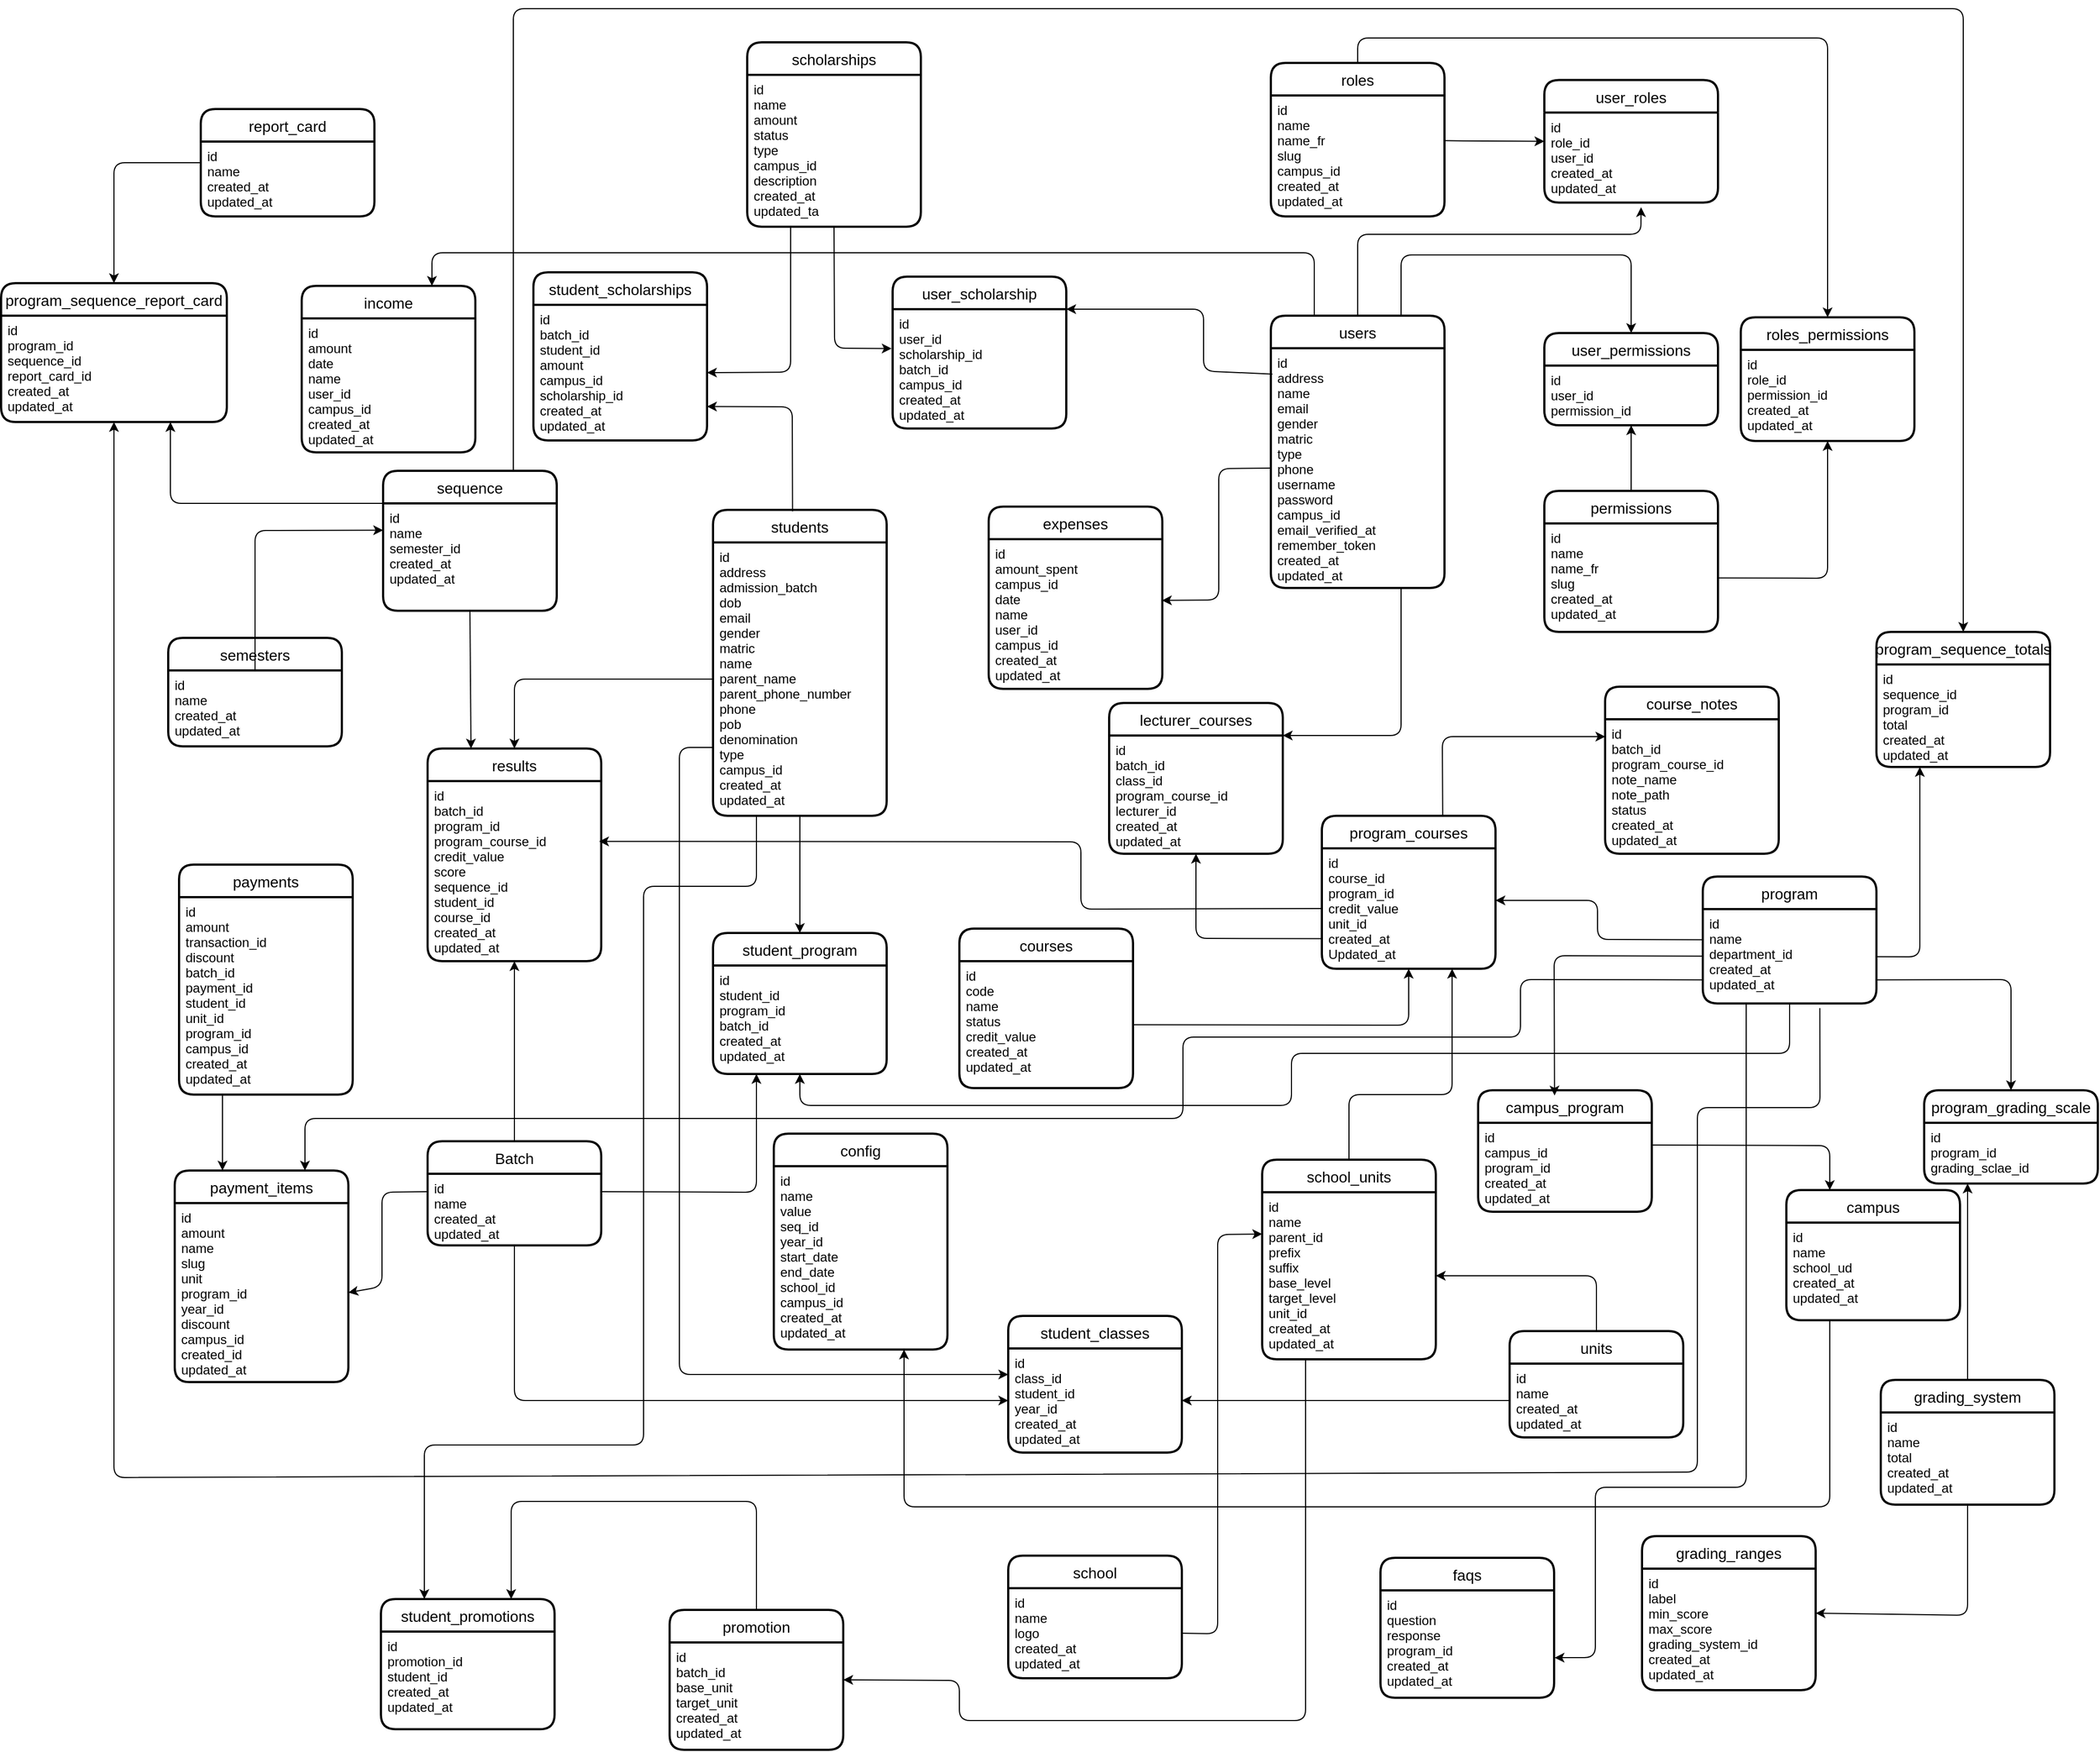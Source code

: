 <mxfile>
    <diagram id="ZmmitQ3ADsIECmkybK1L" name="Page-1">
        <mxGraphModel dx="1420" dy="1635" grid="0" gridSize="10" guides="1" tooltips="1" connect="1" arrows="1" fold="1" page="1" pageScale="1" pageWidth="1100" pageHeight="850" background="#ffffff" math="0" shadow="0">
            <root>
                <mxCell id="0"/>
                <mxCell id="1" parent="0"/>
                <mxCell id="120" style="edgeStyle=none;html=1;" parent="1" source="7" target="48" edge="1">
                    <mxGeometry relative="1" as="geometry"/>
                </mxCell>
                <mxCell id="123" style="edgeStyle=none;html=1;entryX=1;entryY=0.5;entryDx=0;entryDy=0;exitX=0;exitY=0.25;exitDx=0;exitDy=0;" parent="1" source="8" target="35" edge="1">
                    <mxGeometry relative="1" as="geometry">
                        <mxPoint x="652" y="294" as="sourcePoint"/>
                        <Array as="points">
                            <mxPoint x="587" y="294"/>
                            <mxPoint x="587" y="381"/>
                        </Array>
                    </mxGeometry>
                </mxCell>
                <mxCell id="7" value="Batch" style="swimlane;childLayout=stackLayout;horizontal=1;startSize=30;horizontalStack=0;rounded=1;fontSize=14;fontStyle=0;strokeWidth=2;resizeParent=0;resizeLast=1;shadow=0;dashed=0;align=center;" parent="1" vertex="1">
                    <mxGeometry x="629" y="247" width="160" height="96" as="geometry"/>
                </mxCell>
                <mxCell id="8" value="id&#10;name&#10;created_at&#10;updated_at" style="align=left;strokeColor=none;fillColor=none;spacingLeft=4;fontSize=12;verticalAlign=top;resizable=0;rotatable=0;part=1;" parent="7" vertex="1">
                    <mxGeometry y="30" width="160" height="66" as="geometry"/>
                </mxCell>
                <mxCell id="9" value="program_courses" style="swimlane;childLayout=stackLayout;horizontal=1;startSize=30;horizontalStack=0;rounded=1;fontSize=14;fontStyle=0;strokeWidth=2;resizeParent=0;resizeLast=1;shadow=0;dashed=0;align=center;" parent="1" vertex="1">
                    <mxGeometry x="1453" y="-53" width="160" height="141" as="geometry"/>
                </mxCell>
                <mxCell id="10" value="id&#10;course_id&#10;program_id&#10;credit_value&#10;unit_id&#10;created_at&#10;Updated_at&#10;" style="align=left;strokeColor=none;fillColor=none;spacingLeft=4;fontSize=12;verticalAlign=top;resizable=0;rotatable=0;part=1;" parent="9" vertex="1">
                    <mxGeometry y="30" width="160" height="111" as="geometry"/>
                </mxCell>
                <mxCell id="11" value="school" style="swimlane;childLayout=stackLayout;horizontal=1;startSize=30;horizontalStack=0;rounded=1;fontSize=14;fontStyle=0;strokeWidth=2;resizeParent=0;resizeLast=1;shadow=0;dashed=0;align=center;" parent="1" vertex="1">
                    <mxGeometry x="1164" y="629" width="160" height="113" as="geometry"/>
                </mxCell>
                <mxCell id="12" value="id&#10;name&#10;logo&#10;created_at&#10;updated_at" style="align=left;strokeColor=none;fillColor=none;spacingLeft=4;fontSize=12;verticalAlign=top;resizable=0;rotatable=0;part=1;" parent="11" vertex="1">
                    <mxGeometry y="30" width="160" height="83" as="geometry"/>
                </mxCell>
                <mxCell id="129" style="edgeStyle=none;html=1;entryX=0.75;entryY=1;entryDx=0;entryDy=0;exitX=0.25;exitY=1;exitDx=0;exitDy=0;" parent="1" source="14" target="22" edge="1">
                    <mxGeometry relative="1" as="geometry">
                        <Array as="points">
                            <mxPoint x="1921" y="584"/>
                            <mxPoint x="1068" y="584"/>
                        </Array>
                    </mxGeometry>
                </mxCell>
                <mxCell id="13" value="campus" style="swimlane;childLayout=stackLayout;horizontal=1;startSize=30;horizontalStack=0;rounded=1;fontSize=14;fontStyle=0;strokeWidth=2;resizeParent=0;resizeLast=1;shadow=0;dashed=0;align=center;" parent="1" vertex="1">
                    <mxGeometry x="1881" y="292" width="160" height="120" as="geometry"/>
                </mxCell>
                <mxCell id="14" value="id&#10;name&#10;school_ud&#10;created_at&#10;updated_at" style="align=left;strokeColor=none;fillColor=none;spacingLeft=4;fontSize=12;verticalAlign=top;resizable=0;rotatable=0;part=1;" parent="13" vertex="1">
                    <mxGeometry y="30" width="160" height="90" as="geometry"/>
                </mxCell>
                <mxCell id="15" value="campus_program" style="swimlane;childLayout=stackLayout;horizontal=1;startSize=30;horizontalStack=0;rounded=1;fontSize=14;fontStyle=0;strokeWidth=2;resizeParent=0;resizeLast=1;shadow=0;dashed=0;align=center;" parent="1" vertex="1">
                    <mxGeometry x="1597" y="200" width="160" height="112" as="geometry"/>
                </mxCell>
                <mxCell id="16" value="id&#10;campus_id&#10;program_id&#10;created_at&#10;updated_at" style="align=left;strokeColor=none;fillColor=none;spacingLeft=4;fontSize=12;verticalAlign=top;resizable=0;rotatable=0;part=1;" parent="15" vertex="1">
                    <mxGeometry y="30" width="160" height="82" as="geometry"/>
                </mxCell>
                <mxCell id="127" style="edgeStyle=none;html=1;" parent="1" source="17" edge="1">
                    <mxGeometry relative="1" as="geometry">
                        <Array as="points">
                            <mxPoint x="1707" y="61"/>
                            <mxPoint x="1707" y="25"/>
                        </Array>
                        <mxPoint x="1613" y="25" as="targetPoint"/>
                    </mxGeometry>
                </mxCell>
                <mxCell id="17" value="program" style="swimlane;childLayout=stackLayout;horizontal=1;startSize=30;horizontalStack=0;rounded=1;fontSize=14;fontStyle=0;strokeWidth=2;resizeParent=0;resizeLast=1;shadow=0;dashed=0;align=center;" parent="1" vertex="1">
                    <mxGeometry x="1804" y="3" width="160" height="117" as="geometry"/>
                </mxCell>
                <mxCell id="18" value="id&#10;name&#10;department_id&#10;created_at&#10;updated_at" style="align=left;strokeColor=none;fillColor=none;spacingLeft=4;fontSize=12;verticalAlign=top;resizable=0;rotatable=0;part=1;" parent="17" vertex="1">
                    <mxGeometry y="30" width="160" height="87" as="geometry"/>
                </mxCell>
                <mxCell id="100" style="edgeStyle=none;html=1;entryX=0.5;entryY=1;entryDx=0;entryDy=0;exitX=0;exitY=0.75;exitDx=0;exitDy=0;" parent="1" source="10" target="73" edge="1">
                    <mxGeometry relative="1" as="geometry">
                        <Array as="points">
                            <mxPoint x="1337" y="60"/>
                        </Array>
                    </mxGeometry>
                </mxCell>
                <mxCell id="101" style="edgeStyle=none;html=1;exitX=0.696;exitY=-0.007;exitDx=0;exitDy=0;entryX=0.001;entryY=0.129;entryDx=0;entryDy=0;entryPerimeter=0;exitPerimeter=0;" parent="1" source="9" target="71" edge="1">
                    <mxGeometry relative="1" as="geometry">
                        <Array as="points">
                            <mxPoint x="1564" y="-126"/>
                        </Array>
                    </mxGeometry>
                </mxCell>
                <mxCell id="119" style="edgeStyle=none;html=1;exitX=0;exitY=0.5;exitDx=0;exitDy=0;entryX=0.988;entryY=0.335;entryDx=0;entryDy=0;entryPerimeter=0;" parent="1" source="10" target="48" edge="1">
                    <mxGeometry relative="1" as="geometry">
                        <mxPoint x="751" y="-29" as="targetPoint"/>
                        <Array as="points">
                            <mxPoint x="1231" y="33"/>
                            <mxPoint x="1231" y="-29"/>
                        </Array>
                    </mxGeometry>
                </mxCell>
                <mxCell id="19" value="courses" style="swimlane;childLayout=stackLayout;horizontal=1;startSize=30;horizontalStack=0;rounded=1;fontSize=14;fontStyle=0;strokeWidth=2;resizeParent=0;resizeLast=1;shadow=0;dashed=0;align=center;" parent="1" vertex="1">
                    <mxGeometry x="1119" y="51" width="160" height="147" as="geometry"/>
                </mxCell>
                <mxCell id="20" value="id&#10;code&#10;name&#10;status&#10;credit_value&#10;created_at&#10;updated_at" style="align=left;strokeColor=none;fillColor=none;spacingLeft=4;fontSize=12;verticalAlign=top;resizable=0;rotatable=0;part=1;" parent="19" vertex="1">
                    <mxGeometry y="30" width="160" height="117" as="geometry"/>
                </mxCell>
                <mxCell id="21" value="config" style="swimlane;childLayout=stackLayout;horizontal=1;startSize=30;horizontalStack=0;rounded=1;fontSize=14;fontStyle=0;strokeWidth=2;resizeParent=0;resizeLast=1;shadow=0;dashed=0;align=center;" parent="1" vertex="1">
                    <mxGeometry x="948" y="240" width="160" height="199" as="geometry"/>
                </mxCell>
                <mxCell id="22" value="id&#10;name&#10;value&#10;seq_id&#10;year_id&#10;start_date&#10;end_date&#10;school_id&#10;campus_id&#10;created_at&#10;updated_at" style="align=left;strokeColor=none;fillColor=none;spacingLeft=4;fontSize=12;verticalAlign=top;resizable=0;rotatable=0;part=1;" parent="21" vertex="1">
                    <mxGeometry y="30" width="160" height="169" as="geometry"/>
                </mxCell>
                <mxCell id="23" value="student_program" style="swimlane;childLayout=stackLayout;horizontal=1;startSize=30;horizontalStack=0;rounded=1;fontSize=14;fontStyle=0;strokeWidth=2;resizeParent=0;resizeLast=1;shadow=0;dashed=0;align=center;" parent="1" vertex="1">
                    <mxGeometry x="892" y="55" width="160" height="130" as="geometry"/>
                </mxCell>
                <mxCell id="24" value="id&#10;student_id&#10;program_id&#10;batch_id&#10;created_at&#10;updated_at" style="align=left;strokeColor=none;fillColor=none;spacingLeft=4;fontSize=12;verticalAlign=top;resizable=0;rotatable=0;part=1;" parent="23" vertex="1">
                    <mxGeometry y="30" width="160" height="100" as="geometry"/>
                </mxCell>
                <mxCell id="25" value="expenses" style="swimlane;childLayout=stackLayout;horizontal=1;startSize=30;horizontalStack=0;rounded=1;fontSize=14;fontStyle=0;strokeWidth=2;resizeParent=0;resizeLast=1;shadow=0;dashed=0;align=center;" parent="1" vertex="1">
                    <mxGeometry x="1146" y="-338" width="160" height="168" as="geometry"/>
                </mxCell>
                <mxCell id="26" value="id&#10;amount_spent&#10;campus_id&#10;date&#10;name&#10;user_id&#10;campus_id&#10;created_at&#10;updated_at" style="align=left;strokeColor=none;fillColor=none;spacingLeft=4;fontSize=12;verticalAlign=top;resizable=0;rotatable=0;part=1;" parent="25" vertex="1">
                    <mxGeometry y="30" width="160" height="138" as="geometry"/>
                </mxCell>
                <mxCell id="27" value="income" style="swimlane;childLayout=stackLayout;horizontal=1;startSize=30;horizontalStack=0;rounded=1;fontSize=14;fontStyle=0;strokeWidth=2;resizeParent=0;resizeLast=1;shadow=0;dashed=0;align=center;" parent="1" vertex="1">
                    <mxGeometry x="513" y="-541.5" width="160" height="153.5" as="geometry"/>
                </mxCell>
                <mxCell id="28" value="id&#10;amount&#10;date&#10;name&#10;user_id&#10;campus_id&#10;created_at&#10;updated_at" style="align=left;strokeColor=none;fillColor=none;spacingLeft=4;fontSize=12;verticalAlign=top;resizable=0;rotatable=0;part=1;" parent="27" vertex="1">
                    <mxGeometry y="30" width="160" height="123.5" as="geometry"/>
                </mxCell>
                <mxCell id="30" value="payments" style="swimlane;childLayout=stackLayout;horizontal=1;startSize=30;horizontalStack=0;rounded=1;fontSize=14;fontStyle=0;strokeWidth=2;resizeParent=0;resizeLast=1;shadow=0;dashed=0;align=center;" parent="1" vertex="1">
                    <mxGeometry x="400" y="-8" width="160" height="212" as="geometry"/>
                </mxCell>
                <mxCell id="33" style="edgeStyle=none;html=1;" parent="30" source="31" target="30" edge="1">
                    <mxGeometry relative="1" as="geometry"/>
                </mxCell>
                <mxCell id="31" value="id&#10;amount&#10;transaction_id&#10;discount&#10;batch_id&#10;payment_id&#10;student_id&#10;unit_id&#10;program_id&#10;campus_id&#10;created_at&#10;updated_at" style="align=left;strokeColor=none;fillColor=none;spacingLeft=4;fontSize=12;verticalAlign=top;resizable=0;rotatable=0;part=1;" parent="30" vertex="1">
                    <mxGeometry y="30" width="160" height="182" as="geometry"/>
                </mxCell>
                <mxCell id="34" value="payment_items" style="swimlane;childLayout=stackLayout;horizontal=1;startSize=30;horizontalStack=0;rounded=1;fontSize=14;fontStyle=0;strokeWidth=2;resizeParent=0;resizeLast=1;shadow=0;dashed=0;align=center;" parent="1" vertex="1">
                    <mxGeometry x="396" y="274" width="160" height="195" as="geometry"/>
                </mxCell>
                <mxCell id="35" value="id&#10;amount&#10;name&#10;slug&#10;unit&#10;program_id&#10;year_id&#10;discount&#10;campus_id&#10;created_id&#10;updated_at" style="align=left;strokeColor=none;fillColor=none;spacingLeft=4;fontSize=12;verticalAlign=top;resizable=0;rotatable=0;part=1;" parent="34" vertex="1">
                    <mxGeometry y="30" width="160" height="165" as="geometry"/>
                </mxCell>
                <mxCell id="94" style="edgeStyle=none;html=1;entryX=0.5;entryY=1;entryDx=0;entryDy=0;" parent="1" source="40" target="83" edge="1">
                    <mxGeometry relative="1" as="geometry"/>
                </mxCell>
                <mxCell id="40" value="permissions" style="swimlane;childLayout=stackLayout;horizontal=1;startSize=30;horizontalStack=0;rounded=1;fontSize=14;fontStyle=0;strokeWidth=2;resizeParent=0;resizeLast=1;shadow=0;dashed=0;align=center;" parent="1" vertex="1">
                    <mxGeometry x="1658" y="-352.5" width="160" height="130" as="geometry"/>
                </mxCell>
                <mxCell id="41" value="id&#10;name&#10;name_fr&#10;slug&#10;created_at&#10;updated_at" style="align=left;strokeColor=none;fillColor=none;spacingLeft=4;fontSize=12;verticalAlign=top;resizable=0;rotatable=0;part=1;" parent="40" vertex="1">
                    <mxGeometry y="30" width="160" height="100" as="geometry"/>
                </mxCell>
                <mxCell id="47" value="results" style="swimlane;childLayout=stackLayout;horizontal=1;startSize=30;horizontalStack=0;rounded=1;fontSize=14;fontStyle=0;strokeWidth=2;resizeParent=0;resizeLast=1;shadow=0;dashed=0;align=center;" parent="1" vertex="1">
                    <mxGeometry x="629" y="-115" width="160" height="196" as="geometry"/>
                </mxCell>
                <mxCell id="48" value="id&#10;batch_id&#10;program_id&#10;program_course_id&#10;credit_value&#10;score&#10;sequence_id&#10;student_id&#10;course_id&#10;created_at&#10;updated_at" style="align=left;strokeColor=none;fillColor=none;spacingLeft=4;fontSize=12;verticalAlign=top;resizable=0;rotatable=0;part=1;" parent="47" vertex="1">
                    <mxGeometry y="30" width="160" height="166" as="geometry"/>
                </mxCell>
                <mxCell id="90" style="edgeStyle=none;html=1;entryX=0;entryY=0.5;entryDx=0;entryDy=0;" parent="1" source="49" target="84" edge="1">
                    <mxGeometry relative="1" as="geometry">
                        <mxPoint x="1716.077" y="-721.106" as="targetPoint"/>
                        <Array as="points">
                            <mxPoint x="1593" y="-675"/>
                        </Array>
                    </mxGeometry>
                </mxCell>
                <mxCell id="115" style="edgeStyle=none;html=1;entryX=0.5;entryY=0;entryDx=0;entryDy=0;" parent="1" source="49" target="52" edge="1">
                    <mxGeometry relative="1" as="geometry">
                        <Array as="points">
                            <mxPoint x="1486" y="-770"/>
                            <mxPoint x="1919" y="-770"/>
                        </Array>
                    </mxGeometry>
                </mxCell>
                <mxCell id="49" value="roles" style="swimlane;childLayout=stackLayout;horizontal=1;startSize=30;horizontalStack=0;rounded=1;fontSize=14;fontStyle=0;strokeWidth=2;resizeParent=0;resizeLast=1;shadow=0;dashed=0;align=center;" parent="1" vertex="1">
                    <mxGeometry x="1406" y="-747" width="160" height="141.5" as="geometry"/>
                </mxCell>
                <mxCell id="50" value="id&#10;name&#10;name_fr&#10;slug&#10;campus_id&#10;created_at&#10;updated_at" style="align=left;strokeColor=none;fillColor=none;spacingLeft=4;fontSize=12;verticalAlign=top;resizable=0;rotatable=0;part=1;" parent="49" vertex="1">
                    <mxGeometry y="30" width="160" height="111.5" as="geometry"/>
                </mxCell>
                <mxCell id="52" value="roles_permissions" style="swimlane;childLayout=stackLayout;horizontal=1;startSize=30;horizontalStack=0;rounded=1;fontSize=14;fontStyle=0;strokeWidth=2;resizeParent=0;resizeLast=1;shadow=0;dashed=0;align=center;" parent="1" vertex="1">
                    <mxGeometry x="1839" y="-512.5" width="160" height="114" as="geometry"/>
                </mxCell>
                <mxCell id="53" value="id&#10;role_id&#10;permission_id&#10;created_at&#10;updated_at" style="align=left;strokeColor=none;fillColor=none;spacingLeft=4;fontSize=12;verticalAlign=top;resizable=0;rotatable=0;part=1;" parent="52" vertex="1">
                    <mxGeometry y="30" width="160" height="84" as="geometry"/>
                </mxCell>
                <mxCell id="96" style="edgeStyle=none;html=1;entryX=1;entryY=0.5;entryDx=0;entryDy=0;exitX=0.25;exitY=1;exitDx=0;exitDy=0;" parent="1" source="55" target="68" edge="1">
                    <mxGeometry relative="1" as="geometry">
                        <mxPoint x="971.5" y="-261" as="sourcePoint"/>
                        <Array as="points">
                            <mxPoint x="963.5" y="-462"/>
                        </Array>
                    </mxGeometry>
                </mxCell>
                <mxCell id="54" value="scholarships" style="swimlane;childLayout=stackLayout;horizontal=1;startSize=30;horizontalStack=0;rounded=1;fontSize=14;fontStyle=0;strokeWidth=2;resizeParent=0;resizeLast=1;shadow=0;dashed=0;align=center;" parent="1" vertex="1">
                    <mxGeometry x="923.5" y="-766" width="160" height="170" as="geometry"/>
                </mxCell>
                <mxCell id="55" value="id&#10;name&#10;amount&#10;status&#10;type&#10;campus_id&#10;description&#10;created_at&#10;updated_ta" style="align=left;strokeColor=none;fillColor=none;spacingLeft=4;fontSize=12;verticalAlign=top;resizable=0;rotatable=0;part=1;" parent="54" vertex="1">
                    <mxGeometry y="30" width="160" height="140" as="geometry"/>
                </mxCell>
                <mxCell id="156" style="edgeStyle=none;html=1;entryX=0.75;entryY=1;entryDx=0;entryDy=0;" parent="1" source="56" target="10" edge="1">
                    <mxGeometry relative="1" as="geometry">
                        <Array as="points">
                            <mxPoint x="1478" y="204"/>
                            <mxPoint x="1573" y="204"/>
                        </Array>
                    </mxGeometry>
                </mxCell>
                <mxCell id="56" value="school_units" style="swimlane;childLayout=stackLayout;horizontal=1;startSize=30;horizontalStack=0;rounded=1;fontSize=14;fontStyle=0;strokeWidth=2;resizeParent=0;resizeLast=1;shadow=0;dashed=0;align=center;" parent="1" vertex="1">
                    <mxGeometry x="1398" y="264" width="160" height="184" as="geometry"/>
                </mxCell>
                <mxCell id="57" value="id&#10;name&#10;parent_id&#10;prefix&#10;suffix&#10;base_level&#10;target_level&#10;unit_id&#10;created_at&#10;updated_at" style="align=left;strokeColor=none;fillColor=none;spacingLeft=4;fontSize=12;verticalAlign=top;resizable=0;rotatable=0;part=1;" parent="56" vertex="1">
                    <mxGeometry y="30" width="160" height="154" as="geometry"/>
                </mxCell>
                <mxCell id="136" style="edgeStyle=none;html=1;entryX=0.5;entryY=0;entryDx=0;entryDy=0;exitX=0.75;exitY=0;exitDx=0;exitDy=0;" parent="1" source="58" target="134" edge="1">
                    <mxGeometry relative="1" as="geometry">
                        <mxPoint x="703" y="-386" as="sourcePoint"/>
                        <Array as="points">
                            <mxPoint x="708" y="-797"/>
                            <mxPoint x="2044" y="-797"/>
                        </Array>
                    </mxGeometry>
                </mxCell>
                <mxCell id="58" value="sequence" style="swimlane;childLayout=stackLayout;horizontal=1;startSize=30;horizontalStack=0;rounded=1;fontSize=14;fontStyle=0;strokeWidth=2;resizeParent=0;resizeLast=1;shadow=0;dashed=0;align=center;" parent="1" vertex="1">
                    <mxGeometry x="588" y="-371" width="160" height="129" as="geometry"/>
                </mxCell>
                <mxCell id="59" value="id&#10;name&#10;semester_id&#10;created_at&#10;updated_at" style="align=left;strokeColor=none;fillColor=none;spacingLeft=4;fontSize=12;verticalAlign=top;resizable=0;rotatable=0;part=1;" parent="58" vertex="1">
                    <mxGeometry y="30" width="160" height="99" as="geometry"/>
                </mxCell>
                <mxCell id="60" value="students" style="swimlane;childLayout=stackLayout;horizontal=1;startSize=30;horizontalStack=0;rounded=1;fontSize=14;fontStyle=0;strokeWidth=2;resizeParent=0;resizeLast=1;shadow=0;dashed=0;align=center;" parent="1" vertex="1">
                    <mxGeometry x="892" y="-335" width="160" height="282" as="geometry"/>
                </mxCell>
                <mxCell id="61" value="id&#10;address&#10;admission_batch&#10;dob&#10;email&#10;gender&#10;matric&#10;name&#10;parent_name&#10;parent_phone_number&#10;phone&#10;pob&#10;denomination&#10;type&#10;campus_id&#10;created_at&#10;updated_at" style="align=left;strokeColor=none;fillColor=none;spacingLeft=4;fontSize=12;verticalAlign=top;resizable=0;rotatable=0;part=1;" parent="60" vertex="1">
                    <mxGeometry y="30" width="160" height="252" as="geometry"/>
                </mxCell>
                <mxCell id="62" value="student_classes" style="swimlane;childLayout=stackLayout;horizontal=1;startSize=30;horizontalStack=0;rounded=1;fontSize=14;fontStyle=0;strokeWidth=2;resizeParent=0;resizeLast=1;shadow=0;dashed=0;align=center;" parent="1" vertex="1">
                    <mxGeometry x="1164" y="408" width="160" height="126" as="geometry"/>
                </mxCell>
                <mxCell id="63" value="id&#10;class_id&#10;student_id&#10;year_id&#10;created_at&#10;updated_at" style="align=left;strokeColor=none;fillColor=none;spacingLeft=4;fontSize=12;verticalAlign=top;resizable=0;rotatable=0;part=1;" parent="62" vertex="1">
                    <mxGeometry y="30" width="160" height="96" as="geometry"/>
                </mxCell>
                <mxCell id="67" value="student_scholarships" style="swimlane;childLayout=stackLayout;horizontal=1;startSize=30;horizontalStack=0;rounded=1;fontSize=14;fontStyle=0;strokeWidth=2;resizeParent=0;resizeLast=1;shadow=0;dashed=0;align=center;" parent="1" vertex="1">
                    <mxGeometry x="726.5" y="-554" width="160" height="155" as="geometry"/>
                </mxCell>
                <mxCell id="68" value="id&#10;batch_id&#10;student_id&#10;amount&#10;campus_id&#10;scholarship_id&#10;created_at&#10;updated_at" style="align=left;strokeColor=none;fillColor=none;spacingLeft=4;fontSize=12;verticalAlign=top;resizable=0;rotatable=0;part=1;" parent="67" vertex="1">
                    <mxGeometry y="30" width="160" height="125" as="geometry"/>
                </mxCell>
                <mxCell id="70" value="course_notes" style="swimlane;childLayout=stackLayout;horizontal=1;startSize=30;horizontalStack=0;rounded=1;fontSize=14;fontStyle=0;strokeWidth=2;resizeParent=0;resizeLast=1;shadow=0;dashed=0;align=center;" parent="1" vertex="1">
                    <mxGeometry x="1714" y="-172" width="160" height="154" as="geometry"/>
                </mxCell>
                <mxCell id="71" value="id&#10;batch_id&#10;program_course_id&#10;note_name&#10;note_path&#10;status&#10;created_at&#10;updated_at" style="align=left;strokeColor=none;fillColor=none;spacingLeft=4;fontSize=12;verticalAlign=top;resizable=0;rotatable=0;part=1;" parent="70" vertex="1">
                    <mxGeometry y="30" width="160" height="124" as="geometry"/>
                </mxCell>
                <mxCell id="72" value="lecturer_courses" style="swimlane;childLayout=stackLayout;horizontal=1;startSize=30;horizontalStack=0;rounded=1;fontSize=14;fontStyle=0;strokeWidth=2;resizeParent=0;resizeLast=1;shadow=0;dashed=0;align=center;" parent="1" vertex="1">
                    <mxGeometry x="1257" y="-157" width="160" height="139" as="geometry"/>
                </mxCell>
                <mxCell id="73" value="id&#10;batch_id&#10;class_id&#10;program_course_id&#10;lecturer_id&#10;created_at&#10;updated_at" style="align=left;strokeColor=none;fillColor=none;spacingLeft=4;fontSize=12;verticalAlign=top;resizable=0;rotatable=0;part=1;" parent="72" vertex="1">
                    <mxGeometry y="30" width="160" height="109" as="geometry"/>
                </mxCell>
                <mxCell id="76" value="semesters" style="swimlane;childLayout=stackLayout;horizontal=1;startSize=30;horizontalStack=0;rounded=1;fontSize=14;fontStyle=0;strokeWidth=2;resizeParent=0;resizeLast=1;shadow=0;dashed=0;align=center;" parent="1" vertex="1">
                    <mxGeometry x="390" y="-217" width="160" height="100" as="geometry"/>
                </mxCell>
                <mxCell id="77" value="id&#10;name&#10;created_at&#10;updated_at" style="align=left;strokeColor=none;fillColor=none;spacingLeft=4;fontSize=12;verticalAlign=top;resizable=0;rotatable=0;part=1;" parent="76" vertex="1">
                    <mxGeometry y="30" width="160" height="70" as="geometry"/>
                </mxCell>
                <mxCell id="78" value="units" style="swimlane;childLayout=stackLayout;horizontal=1;startSize=30;horizontalStack=0;rounded=1;fontSize=14;fontStyle=0;strokeWidth=2;resizeParent=0;resizeLast=1;shadow=0;dashed=0;align=center;" parent="1" vertex="1">
                    <mxGeometry x="1626" y="422" width="160" height="98" as="geometry"/>
                </mxCell>
                <mxCell id="79" value="id&#10;name&#10;created_at&#10;updated_at" style="align=left;strokeColor=none;fillColor=none;spacingLeft=4;fontSize=12;verticalAlign=top;resizable=0;rotatable=0;part=1;" parent="78" vertex="1">
                    <mxGeometry y="30" width="160" height="68" as="geometry"/>
                </mxCell>
                <mxCell id="88" style="edgeStyle=none;html=1;entryX=0.557;entryY=1.051;entryDx=0;entryDy=0;entryPerimeter=0;exitX=0.5;exitY=0;exitDx=0;exitDy=0;" parent="1" source="80" target="85" edge="1">
                    <mxGeometry relative="1" as="geometry">
                        <Array as="points">
                            <mxPoint x="1486" y="-589"/>
                            <mxPoint x="1747" y="-589"/>
                        </Array>
                    </mxGeometry>
                </mxCell>
                <mxCell id="133" style="edgeStyle=none;html=1;exitX=0.25;exitY=0;exitDx=0;exitDy=0;entryX=0.75;entryY=0;entryDx=0;entryDy=0;" parent="1" source="80" target="27" edge="1">
                    <mxGeometry relative="1" as="geometry">
                        <Array as="points">
                            <mxPoint x="1446" y="-572"/>
                            <mxPoint x="633" y="-572"/>
                        </Array>
                    </mxGeometry>
                </mxCell>
                <mxCell id="80" value="users" style="swimlane;childLayout=stackLayout;horizontal=1;startSize=30;horizontalStack=0;rounded=1;fontSize=14;fontStyle=0;strokeWidth=2;resizeParent=0;resizeLast=1;shadow=0;dashed=0;align=center;" parent="1" vertex="1">
                    <mxGeometry x="1406" y="-514" width="160" height="251" as="geometry"/>
                </mxCell>
                <mxCell id="81" value="id&#10;address&#10;name&#10;email&#10;gender&#10;matric&#10;type&#10;phone&#10;username&#10;password&#10;campus_id&#10;email_verified_at&#10;remember_token&#10;created_at&#10;updated_at" style="align=left;strokeColor=none;fillColor=none;spacingLeft=4;fontSize=12;verticalAlign=top;resizable=0;rotatable=0;part=1;" parent="80" vertex="1">
                    <mxGeometry y="30" width="160" height="221" as="geometry"/>
                </mxCell>
                <mxCell id="82" value="user_permissions" style="swimlane;childLayout=stackLayout;horizontal=1;startSize=30;horizontalStack=0;rounded=1;fontSize=14;fontStyle=0;strokeWidth=2;resizeParent=0;resizeLast=1;shadow=0;dashed=0;align=center;" parent="1" vertex="1">
                    <mxGeometry x="1658" y="-498" width="160" height="85" as="geometry"/>
                </mxCell>
                <mxCell id="83" value="id&#10;user_id&#10;permission_id" style="align=left;strokeColor=none;fillColor=none;spacingLeft=4;fontSize=12;verticalAlign=top;resizable=0;rotatable=0;part=1;" parent="82" vertex="1">
                    <mxGeometry y="30" width="160" height="55" as="geometry"/>
                </mxCell>
                <mxCell id="84" value="user_roles" style="swimlane;childLayout=stackLayout;horizontal=1;startSize=30;horizontalStack=0;rounded=1;fontSize=14;fontStyle=0;strokeWidth=2;resizeParent=0;resizeLast=1;shadow=0;dashed=0;align=center;" parent="1" vertex="1">
                    <mxGeometry x="1658" y="-731.25" width="160" height="113" as="geometry"/>
                </mxCell>
                <mxCell id="85" value="id&#10;role_id&#10;user_id&#10;created_at&#10;updated_at" style="align=left;strokeColor=none;fillColor=none;spacingLeft=4;fontSize=12;verticalAlign=top;resizable=0;rotatable=0;part=1;" parent="84" vertex="1">
                    <mxGeometry y="30" width="160" height="83" as="geometry"/>
                </mxCell>
                <mxCell id="86" value="user_scholarship" style="swimlane;childLayout=stackLayout;horizontal=1;startSize=30;horizontalStack=0;rounded=1;fontSize=14;fontStyle=0;strokeWidth=2;resizeParent=0;resizeLast=1;shadow=0;dashed=0;align=center;" parent="1" vertex="1">
                    <mxGeometry x="1057.5" y="-550" width="160" height="140" as="geometry"/>
                </mxCell>
                <mxCell id="87" value="id&#10;user_id&#10;scholarship_id&#10;batch_id&#10;campus_id&#10;created_at&#10;updated_at" style="align=left;strokeColor=none;fillColor=none;spacingLeft=4;fontSize=12;verticalAlign=top;resizable=0;rotatable=0;part=1;" parent="86" vertex="1">
                    <mxGeometry y="30" width="160" height="110" as="geometry"/>
                </mxCell>
                <mxCell id="91" style="edgeStyle=none;html=1;entryX=1;entryY=0;entryDx=0;entryDy=0;exitX=0.009;exitY=0.108;exitDx=0;exitDy=0;exitPerimeter=0;" parent="1" source="81" target="87" edge="1">
                    <mxGeometry relative="1" as="geometry">
                        <Array as="points">
                            <mxPoint x="1344" y="-463"/>
                            <mxPoint x="1344" y="-520"/>
                        </Array>
                    </mxGeometry>
                </mxCell>
                <mxCell id="93" style="edgeStyle=none;html=1;entryX=0.5;entryY=0;entryDx=0;entryDy=0;exitX=0.75;exitY=0;exitDx=0;exitDy=0;" parent="1" source="80" target="82" edge="1">
                    <mxGeometry relative="1" as="geometry">
                        <Array as="points">
                            <mxPoint x="1526" y="-570"/>
                            <mxPoint x="1738" y="-570"/>
                        </Array>
                    </mxGeometry>
                </mxCell>
                <mxCell id="95" style="edgeStyle=none;html=1;entryX=-0.006;entryY=0.33;entryDx=0;entryDy=0;entryPerimeter=0;exitX=0.5;exitY=1;exitDx=0;exitDy=0;" parent="1" source="54" target="87" edge="1">
                    <mxGeometry relative="1" as="geometry">
                        <mxPoint x="1003.5" y="-297" as="sourcePoint"/>
                        <Array as="points">
                            <mxPoint x="1004" y="-484"/>
                        </Array>
                    </mxGeometry>
                </mxCell>
                <mxCell id="98" style="edgeStyle=none;html=1;entryX=1;entryY=0.75;entryDx=0;entryDy=0;exitX=0.458;exitY=0.005;exitDx=0;exitDy=0;exitPerimeter=0;" parent="1" source="60" target="68" edge="1">
                    <mxGeometry relative="1" as="geometry">
                        <mxPoint x="962" y="-598" as="sourcePoint"/>
                        <Array as="points">
                            <mxPoint x="965" y="-430"/>
                        </Array>
                    </mxGeometry>
                </mxCell>
                <mxCell id="99" style="edgeStyle=none;html=1;exitX=0.75;exitY=1;exitDx=0;exitDy=0;entryX=1;entryY=0;entryDx=0;entryDy=0;" parent="1" source="81" target="73" edge="1">
                    <mxGeometry relative="1" as="geometry">
                        <Array as="points">
                            <mxPoint x="1526" y="-127"/>
                        </Array>
                    </mxGeometry>
                </mxCell>
                <mxCell id="102" style="edgeStyle=none;html=1;entryX=0.5;entryY=1;entryDx=0;entryDy=0;" parent="1" source="20" target="10" edge="1">
                    <mxGeometry relative="1" as="geometry">
                        <Array as="points">
                            <mxPoint x="1533" y="140"/>
                        </Array>
                    </mxGeometry>
                </mxCell>
                <mxCell id="106" style="edgeStyle=none;html=1;entryX=0.44;entryY=0.043;entryDx=0;entryDy=0;entryPerimeter=0;" parent="1" source="18" target="15" edge="1">
                    <mxGeometry relative="1" as="geometry">
                        <Array as="points">
                            <mxPoint x="1667" y="76"/>
                        </Array>
                    </mxGeometry>
                </mxCell>
                <mxCell id="108" style="edgeStyle=none;html=1;exitX=1;exitY=0.25;exitDx=0;exitDy=0;entryX=0.25;entryY=0;entryDx=0;entryDy=0;" parent="1" source="16" target="13" edge="1">
                    <mxGeometry relative="1" as="geometry">
                        <Array as="points">
                            <mxPoint x="1921" y="251"/>
                        </Array>
                    </mxGeometry>
                </mxCell>
                <mxCell id="109" style="edgeStyle=none;html=1;" parent="1" source="61" target="23" edge="1">
                    <mxGeometry relative="1" as="geometry"/>
                </mxCell>
                <mxCell id="110" style="edgeStyle=none;html=1;entryX=0.5;entryY=1;entryDx=0;entryDy=0;" parent="1" source="18" target="24" edge="1">
                    <mxGeometry relative="1" as="geometry">
                        <Array as="points">
                            <mxPoint x="1884" y="166"/>
                            <mxPoint x="1425" y="166"/>
                            <mxPoint x="1425" y="214"/>
                            <mxPoint x="972" y="214"/>
                        </Array>
                    </mxGeometry>
                </mxCell>
                <mxCell id="111" style="edgeStyle=none;html=1;entryX=0;entryY=0.25;entryDx=0;entryDy=0;exitX=1;exitY=0.5;exitDx=0;exitDy=0;" parent="1" source="12" target="57" edge="1">
                    <mxGeometry relative="1" as="geometry">
                        <mxPoint x="1234" y="333" as="sourcePoint"/>
                        <Array as="points">
                            <mxPoint x="1357" y="701"/>
                            <mxPoint x="1357" y="333"/>
                        </Array>
                    </mxGeometry>
                </mxCell>
                <mxCell id="112" style="edgeStyle=none;html=1;entryX=1;entryY=0.5;entryDx=0;entryDy=0;exitX=0.5;exitY=0;exitDx=0;exitDy=0;" parent="1" source="78" target="57" edge="1">
                    <mxGeometry relative="1" as="geometry">
                        <mxPoint x="1388" y="441" as="targetPoint"/>
                        <Array as="points">
                            <mxPoint x="1706" y="371"/>
                            <mxPoint x="1649" y="371"/>
                        </Array>
                    </mxGeometry>
                </mxCell>
                <mxCell id="113" style="edgeStyle=none;html=1;exitX=0;exitY=0.5;exitDx=0;exitDy=0;entryX=1;entryY=0.5;entryDx=0;entryDy=0;" parent="1" source="79" target="63" edge="1">
                    <mxGeometry relative="1" as="geometry">
                        <Array as="points"/>
                    </mxGeometry>
                </mxCell>
                <mxCell id="114" style="edgeStyle=none;html=1;exitX=0;exitY=0.75;exitDx=0;exitDy=0;entryX=0;entryY=0.25;entryDx=0;entryDy=0;" parent="1" source="61" target="63" edge="1">
                    <mxGeometry relative="1" as="geometry">
                        <Array as="points">
                            <mxPoint x="861" y="-116"/>
                            <mxPoint x="861" y="462"/>
                        </Array>
                    </mxGeometry>
                </mxCell>
                <mxCell id="116" style="edgeStyle=none;html=1;entryX=0.5;entryY=1;entryDx=0;entryDy=0;" parent="1" source="41" target="53" edge="1">
                    <mxGeometry relative="1" as="geometry">
                        <Array as="points">
                            <mxPoint x="1919" y="-272"/>
                        </Array>
                    </mxGeometry>
                </mxCell>
                <mxCell id="117" style="edgeStyle=none;html=1;entryX=0;entryY=0.25;entryDx=0;entryDy=0;" parent="1" source="77" target="59" edge="1">
                    <mxGeometry relative="1" as="geometry">
                        <Array as="points">
                            <mxPoint x="470" y="-316"/>
                        </Array>
                    </mxGeometry>
                </mxCell>
                <mxCell id="118" style="edgeStyle=none;html=1;entryX=0.5;entryY=0;entryDx=0;entryDy=0;" parent="1" source="61" target="47" edge="1">
                    <mxGeometry relative="1" as="geometry">
                        <Array as="points">
                            <mxPoint x="709" y="-179"/>
                        </Array>
                    </mxGeometry>
                </mxCell>
                <mxCell id="121" style="edgeStyle=none;html=1;entryX=0;entryY=0.5;entryDx=0;entryDy=0;" parent="1" source="8" target="63" edge="1">
                    <mxGeometry relative="1" as="geometry">
                        <Array as="points">
                            <mxPoint x="709" y="486"/>
                        </Array>
                    </mxGeometry>
                </mxCell>
                <mxCell id="122" style="edgeStyle=none;html=1;exitX=1;exitY=0.25;exitDx=0;exitDy=0;entryX=0.25;entryY=1;entryDx=0;entryDy=0;" parent="1" source="8" target="24" edge="1">
                    <mxGeometry relative="1" as="geometry">
                        <Array as="points">
                            <mxPoint x="932" y="294"/>
                        </Array>
                    </mxGeometry>
                </mxCell>
                <mxCell id="124" style="edgeStyle=none;html=1;exitX=0;exitY=0.5;exitDx=0;exitDy=0;entryX=0.998;entryY=0.409;entryDx=0;entryDy=0;entryPerimeter=0;" parent="1" source="81" target="26" edge="1">
                    <mxGeometry relative="1" as="geometry">
                        <Array as="points">
                            <mxPoint x="1358" y="-373"/>
                            <mxPoint x="1358" y="-252"/>
                        </Array>
                    </mxGeometry>
                </mxCell>
                <mxCell id="125" style="edgeStyle=none;html=1;entryX=0.25;entryY=0;entryDx=0;entryDy=0;exitX=0.25;exitY=1;exitDx=0;exitDy=0;" parent="1" source="31" edge="1">
                    <mxGeometry relative="1" as="geometry">
                        <mxPoint x="440" y="274" as="targetPoint"/>
                        <mxPoint x="427" y="173" as="sourcePoint"/>
                    </mxGeometry>
                </mxCell>
                <mxCell id="130" style="edgeStyle=none;html=1;entryX=0.25;entryY=0;entryDx=0;entryDy=0;exitX=0.5;exitY=1;exitDx=0;exitDy=0;" parent="1" source="59" target="47" edge="1">
                    <mxGeometry relative="1" as="geometry">
                        <Array as="points"/>
                    </mxGeometry>
                </mxCell>
                <mxCell id="134" value="program_sequence_totals" style="swimlane;childLayout=stackLayout;horizontal=1;startSize=30;horizontalStack=0;rounded=1;fontSize=14;fontStyle=0;strokeWidth=2;resizeParent=0;resizeLast=1;shadow=0;dashed=0;align=center;" parent="1" vertex="1">
                    <mxGeometry x="1964" y="-222.5" width="160" height="124.5" as="geometry"/>
                </mxCell>
                <mxCell id="135" value="id&#10;sequence_id&#10;program_id&#10;total&#10;created_at&#10;updated_at" style="align=left;strokeColor=none;fillColor=none;spacingLeft=4;fontSize=12;verticalAlign=top;resizable=0;rotatable=0;part=1;" parent="134" vertex="1">
                    <mxGeometry y="30" width="160" height="94.5" as="geometry"/>
                </mxCell>
                <mxCell id="137" style="edgeStyle=none;html=1;entryX=0.25;entryY=1;entryDx=0;entryDy=0;" parent="1" source="18" target="135" edge="1">
                    <mxGeometry relative="1" as="geometry">
                        <Array as="points">
                            <mxPoint x="2004" y="77"/>
                        </Array>
                    </mxGeometry>
                </mxCell>
                <mxCell id="152" style="edgeStyle=none;html=1;entryX=0.25;entryY=1;entryDx=0;entryDy=0;" parent="1" source="138" target="141" edge="1">
                    <mxGeometry relative="1" as="geometry"/>
                </mxCell>
                <mxCell id="138" value="grading_system" style="swimlane;childLayout=stackLayout;horizontal=1;startSize=30;horizontalStack=0;rounded=1;fontSize=14;fontStyle=0;strokeWidth=2;resizeParent=0;resizeLast=1;shadow=0;dashed=0;align=center;" parent="1" vertex="1">
                    <mxGeometry x="1968" y="467" width="160" height="115" as="geometry"/>
                </mxCell>
                <mxCell id="139" value="id&#10;name&#10;total&#10;created_at&#10;updated_at" style="align=left;strokeColor=none;fillColor=none;spacingLeft=4;fontSize=12;verticalAlign=top;resizable=0;rotatable=0;part=1;" parent="138" vertex="1">
                    <mxGeometry y="30" width="160" height="85" as="geometry"/>
                </mxCell>
                <mxCell id="140" value="program_grading_scale" style="swimlane;childLayout=stackLayout;horizontal=1;startSize=30;horizontalStack=0;rounded=1;fontSize=14;fontStyle=0;strokeWidth=2;resizeParent=0;resizeLast=1;shadow=0;dashed=0;align=center;" parent="1" vertex="1">
                    <mxGeometry x="2008" y="200" width="160" height="86" as="geometry"/>
                </mxCell>
                <mxCell id="141" value="id&#10;program_id&#10;grading_sclae_id" style="align=left;strokeColor=none;fillColor=none;spacingLeft=4;fontSize=12;verticalAlign=top;resizable=0;rotatable=0;part=1;" parent="140" vertex="1">
                    <mxGeometry y="30" width="160" height="56" as="geometry"/>
                </mxCell>
                <mxCell id="149" style="edgeStyle=none;html=1;" parent="1" source="142" target="146" edge="1">
                    <mxGeometry relative="1" as="geometry">
                        <Array as="points">
                            <mxPoint x="340" y="-655"/>
                        </Array>
                    </mxGeometry>
                </mxCell>
                <mxCell id="142" value="report_card" style="swimlane;childLayout=stackLayout;horizontal=1;startSize=30;horizontalStack=0;rounded=1;fontSize=14;fontStyle=0;strokeWidth=2;resizeParent=0;resizeLast=1;shadow=0;dashed=0;align=center;" parent="1" vertex="1">
                    <mxGeometry x="420" y="-704.5" width="160" height="99" as="geometry"/>
                </mxCell>
                <mxCell id="143" value="id&#10;name&#10;created_at&#10;updated_at" style="align=left;strokeColor=none;fillColor=none;spacingLeft=4;fontSize=12;verticalAlign=top;resizable=0;rotatable=0;part=1;" parent="142" vertex="1">
                    <mxGeometry y="30" width="160" height="69" as="geometry"/>
                </mxCell>
                <mxCell id="146" value="program_sequence_report_card" style="swimlane;childLayout=stackLayout;horizontal=1;startSize=30;horizontalStack=0;rounded=1;fontSize=14;fontStyle=0;strokeWidth=2;resizeParent=0;resizeLast=1;shadow=0;dashed=0;align=center;" parent="1" vertex="1">
                    <mxGeometry x="236" y="-544" width="208" height="128" as="geometry"/>
                </mxCell>
                <mxCell id="147" value="id&#10;program_id&#10;sequence_id&#10;report_card_id&#10;created_at&#10;updated_at" style="align=left;strokeColor=none;fillColor=none;spacingLeft=4;fontSize=12;verticalAlign=top;resizable=0;rotatable=0;part=1;" parent="146" vertex="1">
                    <mxGeometry y="30" width="208" height="98" as="geometry"/>
                </mxCell>
                <mxCell id="148" style="edgeStyle=none;html=1;exitX=0;exitY=0;exitDx=0;exitDy=0;entryX=0.75;entryY=1;entryDx=0;entryDy=0;" parent="1" source="59" target="147" edge="1">
                    <mxGeometry relative="1" as="geometry">
                        <Array as="points">
                            <mxPoint x="392" y="-341"/>
                        </Array>
                    </mxGeometry>
                </mxCell>
                <mxCell id="150" style="edgeStyle=none;html=1;entryX=0.5;entryY=1;entryDx=0;entryDy=0;exitX=0.674;exitY=1.049;exitDx=0;exitDy=0;exitPerimeter=0;" parent="1" source="18" target="147" edge="1">
                    <mxGeometry relative="1" as="geometry">
                        <Array as="points">
                            <mxPoint x="1912" y="216"/>
                            <mxPoint x="1799" y="216"/>
                            <mxPoint x="1799" y="552"/>
                            <mxPoint x="340" y="557"/>
                        </Array>
                    </mxGeometry>
                </mxCell>
                <mxCell id="151" style="edgeStyle=none;html=1;exitX=1;exitY=0.75;exitDx=0;exitDy=0;" parent="1" source="18" target="140" edge="1">
                    <mxGeometry relative="1" as="geometry">
                        <Array as="points">
                            <mxPoint x="2088" y="98"/>
                        </Array>
                    </mxGeometry>
                </mxCell>
                <mxCell id="153" value="grading_ranges" style="swimlane;childLayout=stackLayout;horizontal=1;startSize=30;horizontalStack=0;rounded=1;fontSize=14;fontStyle=0;strokeWidth=2;resizeParent=0;resizeLast=1;shadow=0;dashed=0;align=center;" parent="1" vertex="1">
                    <mxGeometry x="1748" y="611" width="160" height="142" as="geometry"/>
                </mxCell>
                <mxCell id="154" value="id&#10;label&#10;min_score&#10;max_score&#10;grading_system_id&#10;created_at&#10;updated_at" style="align=left;strokeColor=none;fillColor=none;spacingLeft=4;fontSize=12;verticalAlign=top;resizable=0;rotatable=0;part=1;" parent="153" vertex="1">
                    <mxGeometry y="30" width="160" height="112" as="geometry"/>
                </mxCell>
                <mxCell id="155" style="edgeStyle=none;html=1;entryX=1;entryY=0.5;entryDx=0;entryDy=0;" parent="1" source="139" target="153" edge="1">
                    <mxGeometry relative="1" as="geometry">
                        <Array as="points">
                            <mxPoint x="2048" y="684"/>
                        </Array>
                    </mxGeometry>
                </mxCell>
                <mxCell id="164" style="edgeStyle=none;html=1;entryX=0.75;entryY=0;entryDx=0;entryDy=0;" parent="1" source="157" target="160" edge="1">
                    <mxGeometry relative="1" as="geometry">
                        <Array as="points">
                            <mxPoint x="932" y="579"/>
                            <mxPoint x="706" y="579"/>
                        </Array>
                    </mxGeometry>
                </mxCell>
                <mxCell id="157" value="promotion" style="swimlane;childLayout=stackLayout;horizontal=1;startSize=30;horizontalStack=0;rounded=1;fontSize=14;fontStyle=0;strokeWidth=2;resizeParent=0;resizeLast=1;shadow=0;dashed=0;align=center;" parent="1" vertex="1">
                    <mxGeometry x="852" y="679" width="160" height="129" as="geometry"/>
                </mxCell>
                <mxCell id="158" value="id&#10;batch_id&#10;base_unit&#10;target_unit&#10;created_at&#10;updated_at" style="align=left;strokeColor=none;fillColor=none;spacingLeft=4;fontSize=12;verticalAlign=top;resizable=0;rotatable=0;part=1;" parent="157" vertex="1">
                    <mxGeometry y="30" width="160" height="99" as="geometry"/>
                </mxCell>
                <mxCell id="160" value="student_promotions" style="swimlane;childLayout=stackLayout;horizontal=1;startSize=30;horizontalStack=0;rounded=1;fontSize=14;fontStyle=0;strokeWidth=2;resizeParent=0;resizeLast=1;shadow=0;dashed=0;align=center;" parent="1" vertex="1">
                    <mxGeometry x="586" y="669" width="160" height="120" as="geometry"/>
                </mxCell>
                <mxCell id="161" value="id&#10;promotion_id&#10;student_id&#10;created_at&#10;updated_at" style="align=left;strokeColor=none;fillColor=none;spacingLeft=4;fontSize=12;verticalAlign=top;resizable=0;rotatable=0;part=1;" parent="160" vertex="1">
                    <mxGeometry y="30" width="160" height="90" as="geometry"/>
                </mxCell>
                <mxCell id="162" style="edgeStyle=none;html=1;exitX=0.25;exitY=1;exitDx=0;exitDy=0;entryX=1;entryY=0.5;entryDx=0;entryDy=0;" parent="1" source="57" target="157" edge="1">
                    <mxGeometry relative="1" as="geometry">
                        <Array as="points">
                            <mxPoint x="1438" y="781"/>
                            <mxPoint x="1119" y="781"/>
                            <mxPoint x="1119" y="744"/>
                        </Array>
                    </mxGeometry>
                </mxCell>
                <mxCell id="163" style="edgeStyle=none;html=1;exitX=0.25;exitY=1;exitDx=0;exitDy=0;entryX=0.25;entryY=0;entryDx=0;entryDy=0;" parent="1" source="61" target="160" edge="1">
                    <mxGeometry relative="1" as="geometry">
                        <Array as="points">
                            <mxPoint x="932" y="12"/>
                            <mxPoint x="828" y="12"/>
                            <mxPoint x="828" y="527"/>
                            <mxPoint x="626" y="527"/>
                        </Array>
                    </mxGeometry>
                </mxCell>
                <mxCell id="167" style="edgeStyle=none;html=1;exitX=0;exitY=0.75;exitDx=0;exitDy=0;entryX=0.75;entryY=0;entryDx=0;entryDy=0;" parent="1" source="18" target="34" edge="1">
                    <mxGeometry relative="1" as="geometry">
                        <Array as="points">
                            <mxPoint x="1636" y="98"/>
                            <mxPoint x="1636" y="151"/>
                            <mxPoint x="1325" y="151"/>
                            <mxPoint x="1325" y="226"/>
                            <mxPoint x="516" y="226"/>
                        </Array>
                    </mxGeometry>
                </mxCell>
                <mxCell id="168" value="faqs" style="swimlane;childLayout=stackLayout;horizontal=1;startSize=30;horizontalStack=0;rounded=1;fontSize=14;fontStyle=0;strokeWidth=2;resizeParent=0;resizeLast=1;shadow=0;dashed=0;align=center;" parent="1" vertex="1">
                    <mxGeometry x="1507" y="631" width="160" height="129" as="geometry"/>
                </mxCell>
                <mxCell id="169" value="id&#10;question&#10;response&#10;program_id&#10;created_at&#10;updated_at" style="align=left;strokeColor=none;fillColor=none;spacingLeft=4;fontSize=12;verticalAlign=top;resizable=0;rotatable=0;part=1;" parent="168" vertex="1">
                    <mxGeometry y="30" width="160" height="99" as="geometry"/>
                </mxCell>
                <mxCell id="170" style="edgeStyle=none;html=1;exitX=0.25;exitY=1;exitDx=0;exitDy=0;entryX=1.003;entryY=0.627;entryDx=0;entryDy=0;entryPerimeter=0;" edge="1" parent="1" source="18" target="169">
                    <mxGeometry relative="1" as="geometry">
                        <Array as="points">
                            <mxPoint x="1844" y="566"/>
                            <mxPoint x="1705" y="566"/>
                            <mxPoint x="1705" y="723"/>
                        </Array>
                    </mxGeometry>
                </mxCell>
            </root>
        </mxGraphModel>
    </diagram>
</mxfile>